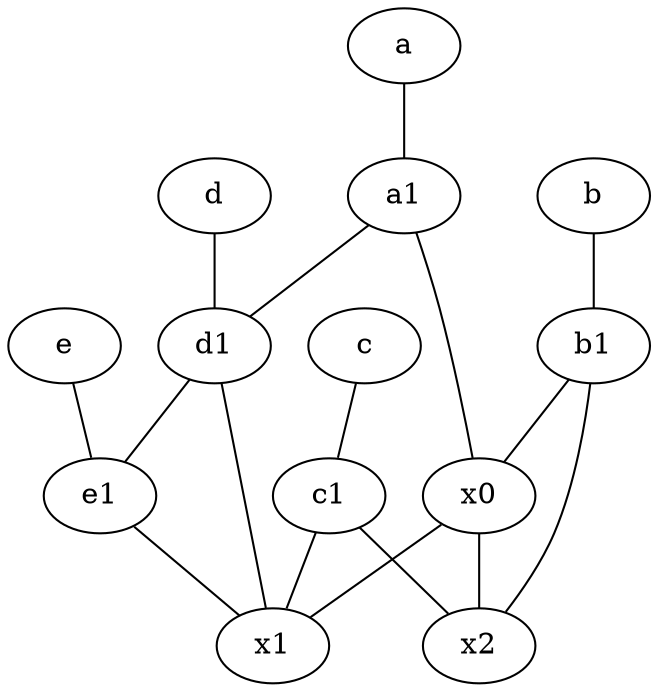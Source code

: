 graph {
	node [labelfontsize=50]
	x1 [labelfontsize=50]
	c [labelfontsize=50 pos="4.5,2!"]
	e1 [labelfontsize=50 pos="7,7!"]
	d [labelfontsize=50 pos="2,5!"]
	a1 [labelfontsize=50 pos="8,3!"]
	x2 [labelfontsize=50]
	e [labelfontsize=50 pos="7,9!"]
	a [labelfontsize=50 pos="8,2!"]
	x0 [labelfontsize=50]
	d1 [labelfontsize=50 pos="3,5!"]
	c1 [labelfontsize=50 pos="4.5,3!"]
	b [labelfontsize=50 pos="10,4!"]
	b1 [labelfontsize=50 pos="9,4!"]
	c1 -- x1
	d1 -- e1
	b -- b1
	c -- c1
	e -- e1
	d1 -- x1
	x0 -- x2
	b1 -- x2
	d -- d1
	e1 -- x1
	c1 -- x2
	a1 -- d1
	b1 -- x0
	a1 -- x0
	x0 -- x1
	a -- a1
}
